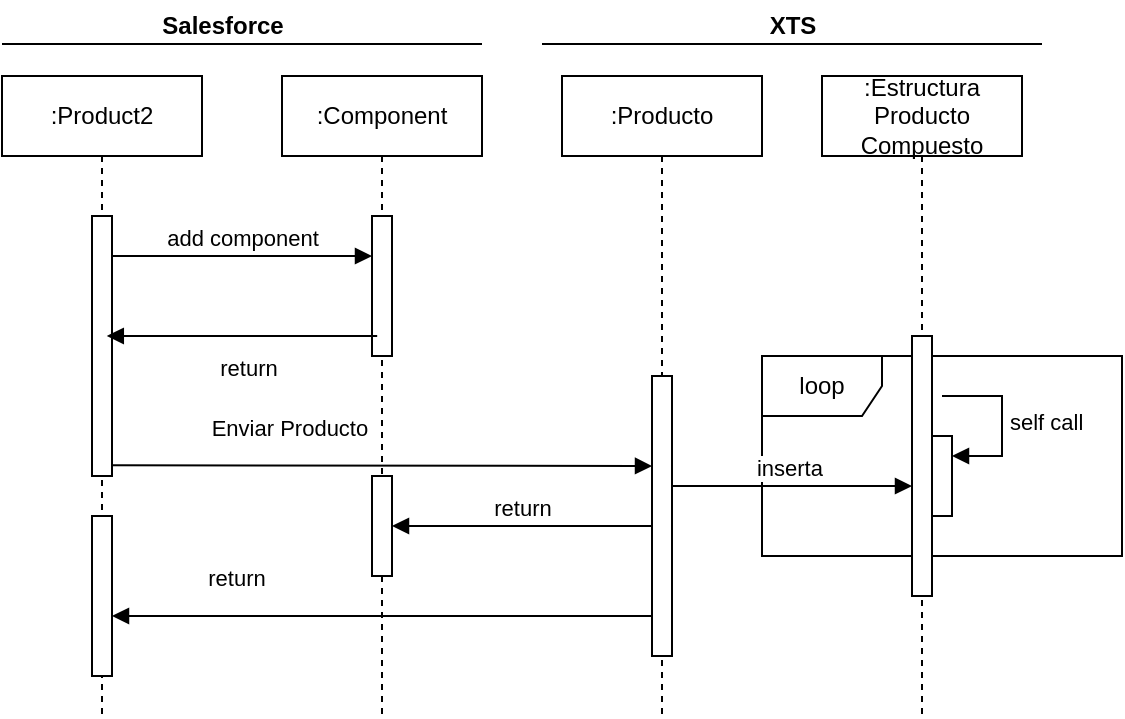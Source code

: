 <mxfile version="21.5.2" type="github">
  <diagram name="Page-1" id="2YBvvXClWsGukQMizWep">
    <mxGraphModel dx="854" dy="514" grid="1" gridSize="10" guides="1" tooltips="1" connect="1" arrows="1" fold="1" page="1" pageScale="1" pageWidth="850" pageHeight="1100" math="0" shadow="0">
      <root>
        <mxCell id="0" />
        <mxCell id="1" parent="0" />
        <mxCell id="aM9ryv3xv72pqoxQDRHE-1" value=":Product2" style="shape=umlLifeline;perimeter=lifelinePerimeter;whiteSpace=wrap;html=1;container=0;dropTarget=0;collapsible=0;recursiveResize=0;outlineConnect=0;portConstraint=eastwest;newEdgeStyle={&quot;edgeStyle&quot;:&quot;elbowEdgeStyle&quot;,&quot;elbow&quot;:&quot;vertical&quot;,&quot;curved&quot;:0,&quot;rounded&quot;:0};" parent="1" vertex="1">
          <mxGeometry x="40" y="40" width="100" height="320" as="geometry" />
        </mxCell>
        <mxCell id="Mjako8RqnGInkcfF2QS7-6" value="" style="html=1;points=[];perimeter=orthogonalPerimeter;outlineConnect=0;targetShapes=umlLifeline;portConstraint=eastwest;newEdgeStyle={&quot;edgeStyle&quot;:&quot;elbowEdgeStyle&quot;,&quot;elbow&quot;:&quot;vertical&quot;,&quot;curved&quot;:0,&quot;rounded&quot;:0};" vertex="1" parent="aM9ryv3xv72pqoxQDRHE-1">
          <mxGeometry x="45" y="70" width="10" height="130" as="geometry" />
        </mxCell>
        <mxCell id="Mjako8RqnGInkcfF2QS7-33" value="" style="html=1;points=[];perimeter=orthogonalPerimeter;outlineConnect=0;targetShapes=umlLifeline;portConstraint=eastwest;newEdgeStyle={&quot;edgeStyle&quot;:&quot;elbowEdgeStyle&quot;,&quot;elbow&quot;:&quot;vertical&quot;,&quot;curved&quot;:0,&quot;rounded&quot;:0};" vertex="1" parent="aM9ryv3xv72pqoxQDRHE-1">
          <mxGeometry x="45" y="220" width="10" height="80" as="geometry" />
        </mxCell>
        <mxCell id="aM9ryv3xv72pqoxQDRHE-5" value=":Producto" style="shape=umlLifeline;perimeter=lifelinePerimeter;whiteSpace=wrap;html=1;container=0;dropTarget=0;collapsible=0;recursiveResize=0;outlineConnect=0;portConstraint=eastwest;newEdgeStyle={&quot;edgeStyle&quot;:&quot;elbowEdgeStyle&quot;,&quot;elbow&quot;:&quot;vertical&quot;,&quot;curved&quot;:0,&quot;rounded&quot;:0};" parent="1" vertex="1">
          <mxGeometry x="320" y="40" width="100" height="320" as="geometry" />
        </mxCell>
        <mxCell id="Mjako8RqnGInkcfF2QS7-11" value="" style="html=1;points=[];perimeter=orthogonalPerimeter;outlineConnect=0;targetShapes=umlLifeline;portConstraint=eastwest;newEdgeStyle={&quot;edgeStyle&quot;:&quot;elbowEdgeStyle&quot;,&quot;elbow&quot;:&quot;vertical&quot;,&quot;curved&quot;:0,&quot;rounded&quot;:0};" vertex="1" parent="aM9ryv3xv72pqoxQDRHE-5">
          <mxGeometry x="45" y="150" width="10" height="140" as="geometry" />
        </mxCell>
        <mxCell id="Mjako8RqnGInkcfF2QS7-5" value=":Component" style="shape=umlLifeline;perimeter=lifelinePerimeter;whiteSpace=wrap;html=1;container=1;dropTarget=0;collapsible=0;recursiveResize=0;outlineConnect=0;portConstraint=eastwest;newEdgeStyle={&quot;edgeStyle&quot;:&quot;elbowEdgeStyle&quot;,&quot;elbow&quot;:&quot;vertical&quot;,&quot;curved&quot;:0,&quot;rounded&quot;:0};" vertex="1" parent="1">
          <mxGeometry x="180" y="40" width="100" height="320" as="geometry" />
        </mxCell>
        <mxCell id="Mjako8RqnGInkcfF2QS7-8" value="" style="html=1;points=[];perimeter=orthogonalPerimeter;outlineConnect=0;targetShapes=umlLifeline;portConstraint=eastwest;newEdgeStyle={&quot;edgeStyle&quot;:&quot;elbowEdgeStyle&quot;,&quot;elbow&quot;:&quot;vertical&quot;,&quot;curved&quot;:0,&quot;rounded&quot;:0};" vertex="1" parent="Mjako8RqnGInkcfF2QS7-5">
          <mxGeometry x="45" y="70" width="10" height="70" as="geometry" />
        </mxCell>
        <mxCell id="Mjako8RqnGInkcfF2QS7-31" value="" style="html=1;points=[];perimeter=orthogonalPerimeter;outlineConnect=0;targetShapes=umlLifeline;portConstraint=eastwest;newEdgeStyle={&quot;edgeStyle&quot;:&quot;elbowEdgeStyle&quot;,&quot;elbow&quot;:&quot;vertical&quot;,&quot;curved&quot;:0,&quot;rounded&quot;:0};" vertex="1" parent="Mjako8RqnGInkcfF2QS7-5">
          <mxGeometry x="45" y="200" width="10" height="50" as="geometry" />
        </mxCell>
        <mxCell id="Mjako8RqnGInkcfF2QS7-7" value="add component" style="html=1;verticalAlign=bottom;endArrow=block;edgeStyle=elbowEdgeStyle;elbow=vertical;curved=0;rounded=0;" edge="1" parent="1">
          <mxGeometry width="80" relative="1" as="geometry">
            <mxPoint x="95" y="130.0" as="sourcePoint" />
            <mxPoint x="225" y="130.0" as="targetPoint" />
          </mxGeometry>
        </mxCell>
        <mxCell id="Mjako8RqnGInkcfF2QS7-10" value="Enviar Producto&amp;nbsp;" style="html=1;verticalAlign=bottom;startArrow=none;startFill=0;endArrow=block;startSize=8;edgeStyle=elbowEdgeStyle;elbow=vertical;curved=0;rounded=0;" edge="1" parent="1">
          <mxGeometry x="-0.332" y="10" width="60" relative="1" as="geometry">
            <mxPoint x="95" y="234.656" as="sourcePoint" />
            <mxPoint x="365" y="234.933" as="targetPoint" />
            <mxPoint as="offset" />
          </mxGeometry>
        </mxCell>
        <mxCell id="Mjako8RqnGInkcfF2QS7-12" value="loop" style="shape=umlFrame;whiteSpace=wrap;html=1;pointerEvents=0;" vertex="1" parent="1">
          <mxGeometry x="420" y="180" width="180" height="100" as="geometry" />
        </mxCell>
        <mxCell id="Mjako8RqnGInkcfF2QS7-19" value=":Estructura Producto Compuesto" style="shape=umlLifeline;perimeter=lifelinePerimeter;whiteSpace=wrap;html=1;container=1;dropTarget=0;collapsible=0;recursiveResize=0;outlineConnect=0;portConstraint=eastwest;newEdgeStyle={&quot;edgeStyle&quot;:&quot;elbowEdgeStyle&quot;,&quot;elbow&quot;:&quot;vertical&quot;,&quot;curved&quot;:0,&quot;rounded&quot;:0};" vertex="1" parent="1">
          <mxGeometry x="450" y="40" width="100" height="320" as="geometry" />
        </mxCell>
        <mxCell id="Mjako8RqnGInkcfF2QS7-23" value="" style="html=1;points=[];perimeter=orthogonalPerimeter;outlineConnect=0;targetShapes=umlLifeline;portConstraint=eastwest;newEdgeStyle={&quot;edgeStyle&quot;:&quot;elbowEdgeStyle&quot;,&quot;elbow&quot;:&quot;vertical&quot;,&quot;curved&quot;:0,&quot;rounded&quot;:0};" vertex="1" parent="Mjako8RqnGInkcfF2QS7-19">
          <mxGeometry x="45" y="130" width="10" height="130" as="geometry" />
        </mxCell>
        <mxCell id="Mjako8RqnGInkcfF2QS7-24" value="" style="html=1;points=[];perimeter=orthogonalPerimeter;outlineConnect=0;targetShapes=umlLifeline;portConstraint=eastwest;newEdgeStyle={&quot;edgeStyle&quot;:&quot;elbowEdgeStyle&quot;,&quot;elbow&quot;:&quot;vertical&quot;,&quot;curved&quot;:0,&quot;rounded&quot;:0};" vertex="1" parent="Mjako8RqnGInkcfF2QS7-19">
          <mxGeometry x="55" y="180" width="10" height="40" as="geometry" />
        </mxCell>
        <mxCell id="Mjako8RqnGInkcfF2QS7-25" value="self call" style="html=1;align=left;spacingLeft=2;endArrow=block;rounded=0;edgeStyle=orthogonalEdgeStyle;curved=0;rounded=0;" edge="1" target="Mjako8RqnGInkcfF2QS7-24" parent="Mjako8RqnGInkcfF2QS7-19">
          <mxGeometry relative="1" as="geometry">
            <mxPoint x="60" y="160" as="sourcePoint" />
            <Array as="points">
              <mxPoint x="90" y="190" />
            </Array>
          </mxGeometry>
        </mxCell>
        <mxCell id="Mjako8RqnGInkcfF2QS7-20" value="inserta&amp;nbsp;" style="html=1;verticalAlign=bottom;endArrow=block;edgeStyle=elbowEdgeStyle;elbow=vertical;curved=0;rounded=0;" edge="1" parent="1" source="Mjako8RqnGInkcfF2QS7-11" target="Mjako8RqnGInkcfF2QS7-23">
          <mxGeometry width="80" relative="1" as="geometry">
            <mxPoint x="390" y="250" as="sourcePoint" />
            <mxPoint x="470" y="250" as="targetPoint" />
          </mxGeometry>
        </mxCell>
        <mxCell id="Mjako8RqnGInkcfF2QS7-26" value="" style="line;strokeWidth=1;fillColor=none;align=left;verticalAlign=middle;spacingTop=-1;spacingLeft=3;spacingRight=3;rotatable=0;labelPosition=right;points=[];portConstraint=eastwest;strokeColor=inherit;" vertex="1" parent="1">
          <mxGeometry x="310" y="20" width="250" height="8" as="geometry" />
        </mxCell>
        <mxCell id="Mjako8RqnGInkcfF2QS7-27" value="XTS" style="text;align=center;fontStyle=1;verticalAlign=middle;spacingLeft=3;spacingRight=3;strokeColor=none;rotatable=0;points=[[0,0.5],[1,0.5]];portConstraint=eastwest;html=1;" vertex="1" parent="1">
          <mxGeometry x="395" y="2" width="80" height="26" as="geometry" />
        </mxCell>
        <mxCell id="Mjako8RqnGInkcfF2QS7-28" value="" style="line;strokeWidth=1;fillColor=none;align=left;verticalAlign=middle;spacingTop=-1;spacingLeft=3;spacingRight=3;rotatable=0;labelPosition=right;points=[];portConstraint=eastwest;strokeColor=inherit;" vertex="1" parent="1">
          <mxGeometry x="40" y="20" width="240" height="8" as="geometry" />
        </mxCell>
        <mxCell id="Mjako8RqnGInkcfF2QS7-29" value="Salesforce" style="text;align=center;fontStyle=1;verticalAlign=middle;spacingLeft=3;spacingRight=3;strokeColor=none;rotatable=0;points=[[0,0.5],[1,0.5]];portConstraint=eastwest;html=1;" vertex="1" parent="1">
          <mxGeometry x="110" y="2" width="80" height="26" as="geometry" />
        </mxCell>
        <mxCell id="Mjako8RqnGInkcfF2QS7-30" value="return" style="html=1;verticalAlign=bottom;endArrow=block;edgeStyle=elbowEdgeStyle;elbow=vertical;curved=0;rounded=0;" edge="1" parent="1" source="Mjako8RqnGInkcfF2QS7-11" target="Mjako8RqnGInkcfF2QS7-31">
          <mxGeometry width="80" relative="1" as="geometry">
            <mxPoint x="410" y="250" as="sourcePoint" />
            <mxPoint x="290" y="260" as="targetPoint" />
          </mxGeometry>
        </mxCell>
        <mxCell id="Mjako8RqnGInkcfF2QS7-32" value="return" style="html=1;verticalAlign=bottom;endArrow=block;edgeStyle=elbowEdgeStyle;elbow=vertical;curved=0;rounded=0;" edge="1" parent="1" source="Mjako8RqnGInkcfF2QS7-11" target="Mjako8RqnGInkcfF2QS7-33">
          <mxGeometry x="0.54" y="-10" width="80" relative="1" as="geometry">
            <mxPoint x="367.25" y="250" as="sourcePoint" />
            <mxPoint x="92.75" y="250" as="targetPoint" />
            <Array as="points">
              <mxPoint x="327.75" y="310" />
            </Array>
            <mxPoint as="offset" />
          </mxGeometry>
        </mxCell>
        <mxCell id="Mjako8RqnGInkcfF2QS7-34" value="return" style="html=1;verticalAlign=bottom;endArrow=block;edgeStyle=elbowEdgeStyle;elbow=vertical;curved=0;rounded=0;" edge="1" parent="1">
          <mxGeometry x="-0.038" y="25" width="80" relative="1" as="geometry">
            <mxPoint x="227.59" y="170.0" as="sourcePoint" />
            <mxPoint x="92.4" y="170.0" as="targetPoint" />
            <mxPoint as="offset" />
          </mxGeometry>
        </mxCell>
      </root>
    </mxGraphModel>
  </diagram>
</mxfile>
